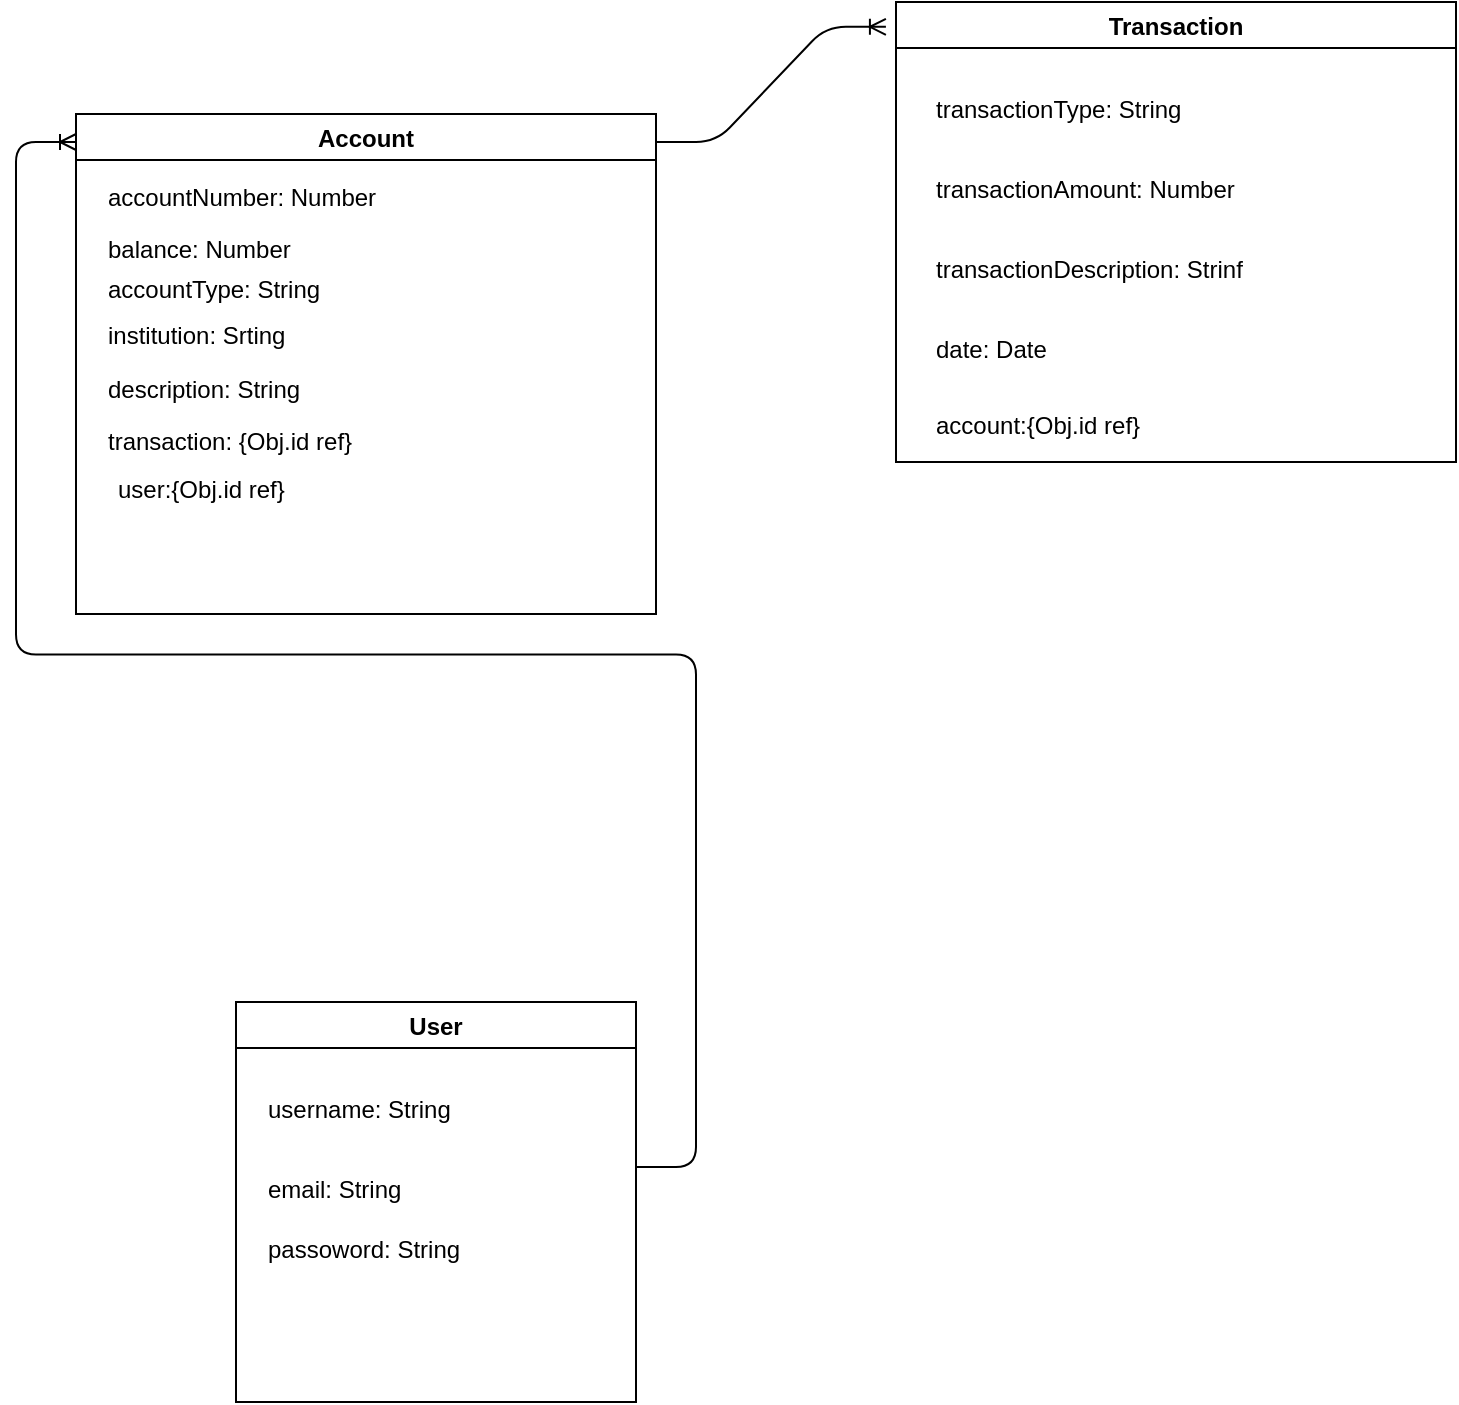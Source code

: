 <mxfile version="13.1.3">
    <diagram id="6hGFLwfOUW9BJ-s0fimq" name="Page-1">
        <mxGraphModel dx="644" dy="346" grid="1" gridSize="10" guides="1" tooltips="1" connect="1" arrows="1" fold="1" page="1" pageScale="1" pageWidth="827" pageHeight="1169" math="0" shadow="0">
            <root>
                <mxCell id="0"/>
                <mxCell id="1" parent="0"/>
                <mxCell id="2" value="Account" style="swimlane;" vertex="1" parent="1">
                    <mxGeometry x="60" y="106" width="290" height="250" as="geometry"/>
                </mxCell>
                <mxCell id="9" value="institution: Srting" style="text;strokeColor=none;fillColor=none;align=left;verticalAlign=top;spacingLeft=4;spacingRight=4;overflow=hidden;rotatable=0;points=[[0,0.5],[1,0.5]];portConstraint=eastwest;" vertex="1" parent="2">
                    <mxGeometry x="10" y="97" width="270" height="26" as="geometry"/>
                </mxCell>
                <mxCell id="20" value="transaction: {Obj.id ref}" style="text;strokeColor=none;fillColor=none;align=left;verticalAlign=top;spacingLeft=4;spacingRight=4;overflow=hidden;rotatable=0;points=[[0,0.5],[1,0.5]];portConstraint=eastwest;" vertex="1" parent="2">
                    <mxGeometry x="10" y="150" width="270" height="26" as="geometry"/>
                </mxCell>
                <mxCell id="23" value="user:{Obj.id ref}" style="text;strokeColor=none;fillColor=none;align=left;verticalAlign=top;spacingLeft=4;spacingRight=4;overflow=hidden;rotatable=0;points=[[0,0.5],[1,0.5]];portConstraint=eastwest;" vertex="1" parent="2">
                    <mxGeometry x="15" y="174" width="260" height="26" as="geometry"/>
                </mxCell>
                <mxCell id="19" value="description: String" style="text;strokeColor=none;fillColor=none;align=left;verticalAlign=top;spacingLeft=4;spacingRight=4;overflow=hidden;rotatable=0;points=[[0,0.5],[1,0.5]];portConstraint=eastwest;" vertex="1" parent="2">
                    <mxGeometry x="10" y="124" width="260" height="26" as="geometry"/>
                </mxCell>
                <mxCell id="3" value="User" style="swimlane;" vertex="1" parent="1">
                    <mxGeometry x="140" y="550" width="200" height="200" as="geometry"/>
                </mxCell>
                <mxCell id="6" value="username: String" style="text;strokeColor=none;fillColor=none;align=left;verticalAlign=top;spacingLeft=4;spacingRight=4;overflow=hidden;rotatable=0;points=[[0,0.5],[1,0.5]];portConstraint=eastwest;" vertex="1" parent="3">
                    <mxGeometry x="10" y="40" width="160" height="26" as="geometry"/>
                </mxCell>
                <mxCell id="32" value="email: String" style="text;strokeColor=none;fillColor=none;align=left;verticalAlign=top;spacingLeft=4;spacingRight=4;overflow=hidden;rotatable=0;points=[[0,0.5],[1,0.5]];portConstraint=eastwest;" vertex="1" parent="3">
                    <mxGeometry x="10" y="80" width="160" height="26" as="geometry"/>
                </mxCell>
                <mxCell id="4" value="Transaction" style="swimlane;" vertex="1" parent="1">
                    <mxGeometry x="470" y="50" width="280" height="230" as="geometry"/>
                </mxCell>
                <mxCell id="25" value="transactionType: String" style="text;strokeColor=none;fillColor=none;align=left;verticalAlign=top;spacingLeft=4;spacingRight=4;overflow=hidden;rotatable=0;points=[[0,0.5],[1,0.5]];portConstraint=eastwest;" vertex="1" parent="4">
                    <mxGeometry x="14" y="40" width="226" height="26" as="geometry"/>
                </mxCell>
                <mxCell id="28" value="transactionAmount: Number" style="text;strokeColor=none;fillColor=none;align=left;verticalAlign=top;spacingLeft=4;spacingRight=4;overflow=hidden;rotatable=0;points=[[0,0.5],[1,0.5]];portConstraint=eastwest;" vertex="1" parent="4">
                    <mxGeometry x="14" y="80" width="246" height="26" as="geometry"/>
                </mxCell>
                <mxCell id="29" value="transactionDescription: Strinf" style="text;strokeColor=none;fillColor=none;align=left;verticalAlign=top;spacingLeft=4;spacingRight=4;overflow=hidden;rotatable=0;points=[[0,0.5],[1,0.5]];portConstraint=eastwest;" vertex="1" parent="4">
                    <mxGeometry x="14" y="120" width="246" height="26" as="geometry"/>
                </mxCell>
                <mxCell id="30" value="date: Date" style="text;strokeColor=none;fillColor=none;align=left;verticalAlign=top;spacingLeft=4;spacingRight=4;overflow=hidden;rotatable=0;points=[[0,0.5],[1,0.5]];portConstraint=eastwest;" vertex="1" parent="4">
                    <mxGeometry x="14" y="160" width="246" height="26" as="geometry"/>
                </mxCell>
                <mxCell id="31" value="account:{Obj.id ref}" style="text;strokeColor=none;fillColor=none;align=left;verticalAlign=top;spacingLeft=4;spacingRight=4;overflow=hidden;rotatable=0;points=[[0,0.5],[1,0.5]];portConstraint=eastwest;" vertex="1" parent="4">
                    <mxGeometry x="14" y="198" width="256" height="26" as="geometry"/>
                </mxCell>
                <mxCell id="7" value="accountNumber: Number" style="text;strokeColor=none;fillColor=none;align=left;verticalAlign=top;spacingLeft=4;spacingRight=4;overflow=hidden;rotatable=0;points=[[0,0.5],[1,0.5]];portConstraint=eastwest;" vertex="1" parent="1">
                    <mxGeometry x="70" y="134" width="280" height="26" as="geometry"/>
                </mxCell>
                <mxCell id="8" value="accountType: String" style="text;strokeColor=none;fillColor=none;align=left;verticalAlign=top;spacingLeft=4;spacingRight=4;overflow=hidden;rotatable=0;points=[[0,0.5],[1,0.5]];portConstraint=eastwest;" vertex="1" parent="1">
                    <mxGeometry x="70" y="180" width="270" height="26" as="geometry"/>
                </mxCell>
                <mxCell id="10" value="balance: Number" style="text;strokeColor=none;fillColor=none;align=left;verticalAlign=top;spacingLeft=4;spacingRight=4;overflow=hidden;rotatable=0;points=[[0,0.5],[1,0.5]];portConstraint=eastwest;" vertex="1" parent="1">
                    <mxGeometry x="70" y="160" width="270" height="26" as="geometry"/>
                </mxCell>
                <mxCell id="33" value="passoword: String" style="text;strokeColor=none;fillColor=none;align=left;verticalAlign=top;spacingLeft=4;spacingRight=4;overflow=hidden;rotatable=0;points=[[0,0.5],[1,0.5]];portConstraint=eastwest;" vertex="1" parent="1">
                    <mxGeometry x="150" y="660" width="180" height="26" as="geometry"/>
                </mxCell>
                <mxCell id="36" value="" style="edgeStyle=entityRelationEdgeStyle;fontSize=12;html=1;endArrow=ERoneToMany;" edge="1" parent="1">
                    <mxGeometry width="100" height="100" relative="1" as="geometry">
                        <mxPoint x="340" y="632.5" as="sourcePoint"/>
                        <mxPoint x="60" y="120" as="targetPoint"/>
                    </mxGeometry>
                </mxCell>
                <mxCell id="39" value="" style="edgeStyle=entityRelationEdgeStyle;fontSize=12;html=1;endArrow=ERoneToMany;entryX=-0.018;entryY=0.054;entryDx=0;entryDy=0;entryPerimeter=0;" edge="1" parent="1" target="4">
                    <mxGeometry width="100" height="100" relative="1" as="geometry">
                        <mxPoint x="350" y="120" as="sourcePoint"/>
                        <mxPoint x="450" y="20" as="targetPoint"/>
                    </mxGeometry>
                </mxCell>
            </root>
        </mxGraphModel>
    </diagram>
</mxfile>
